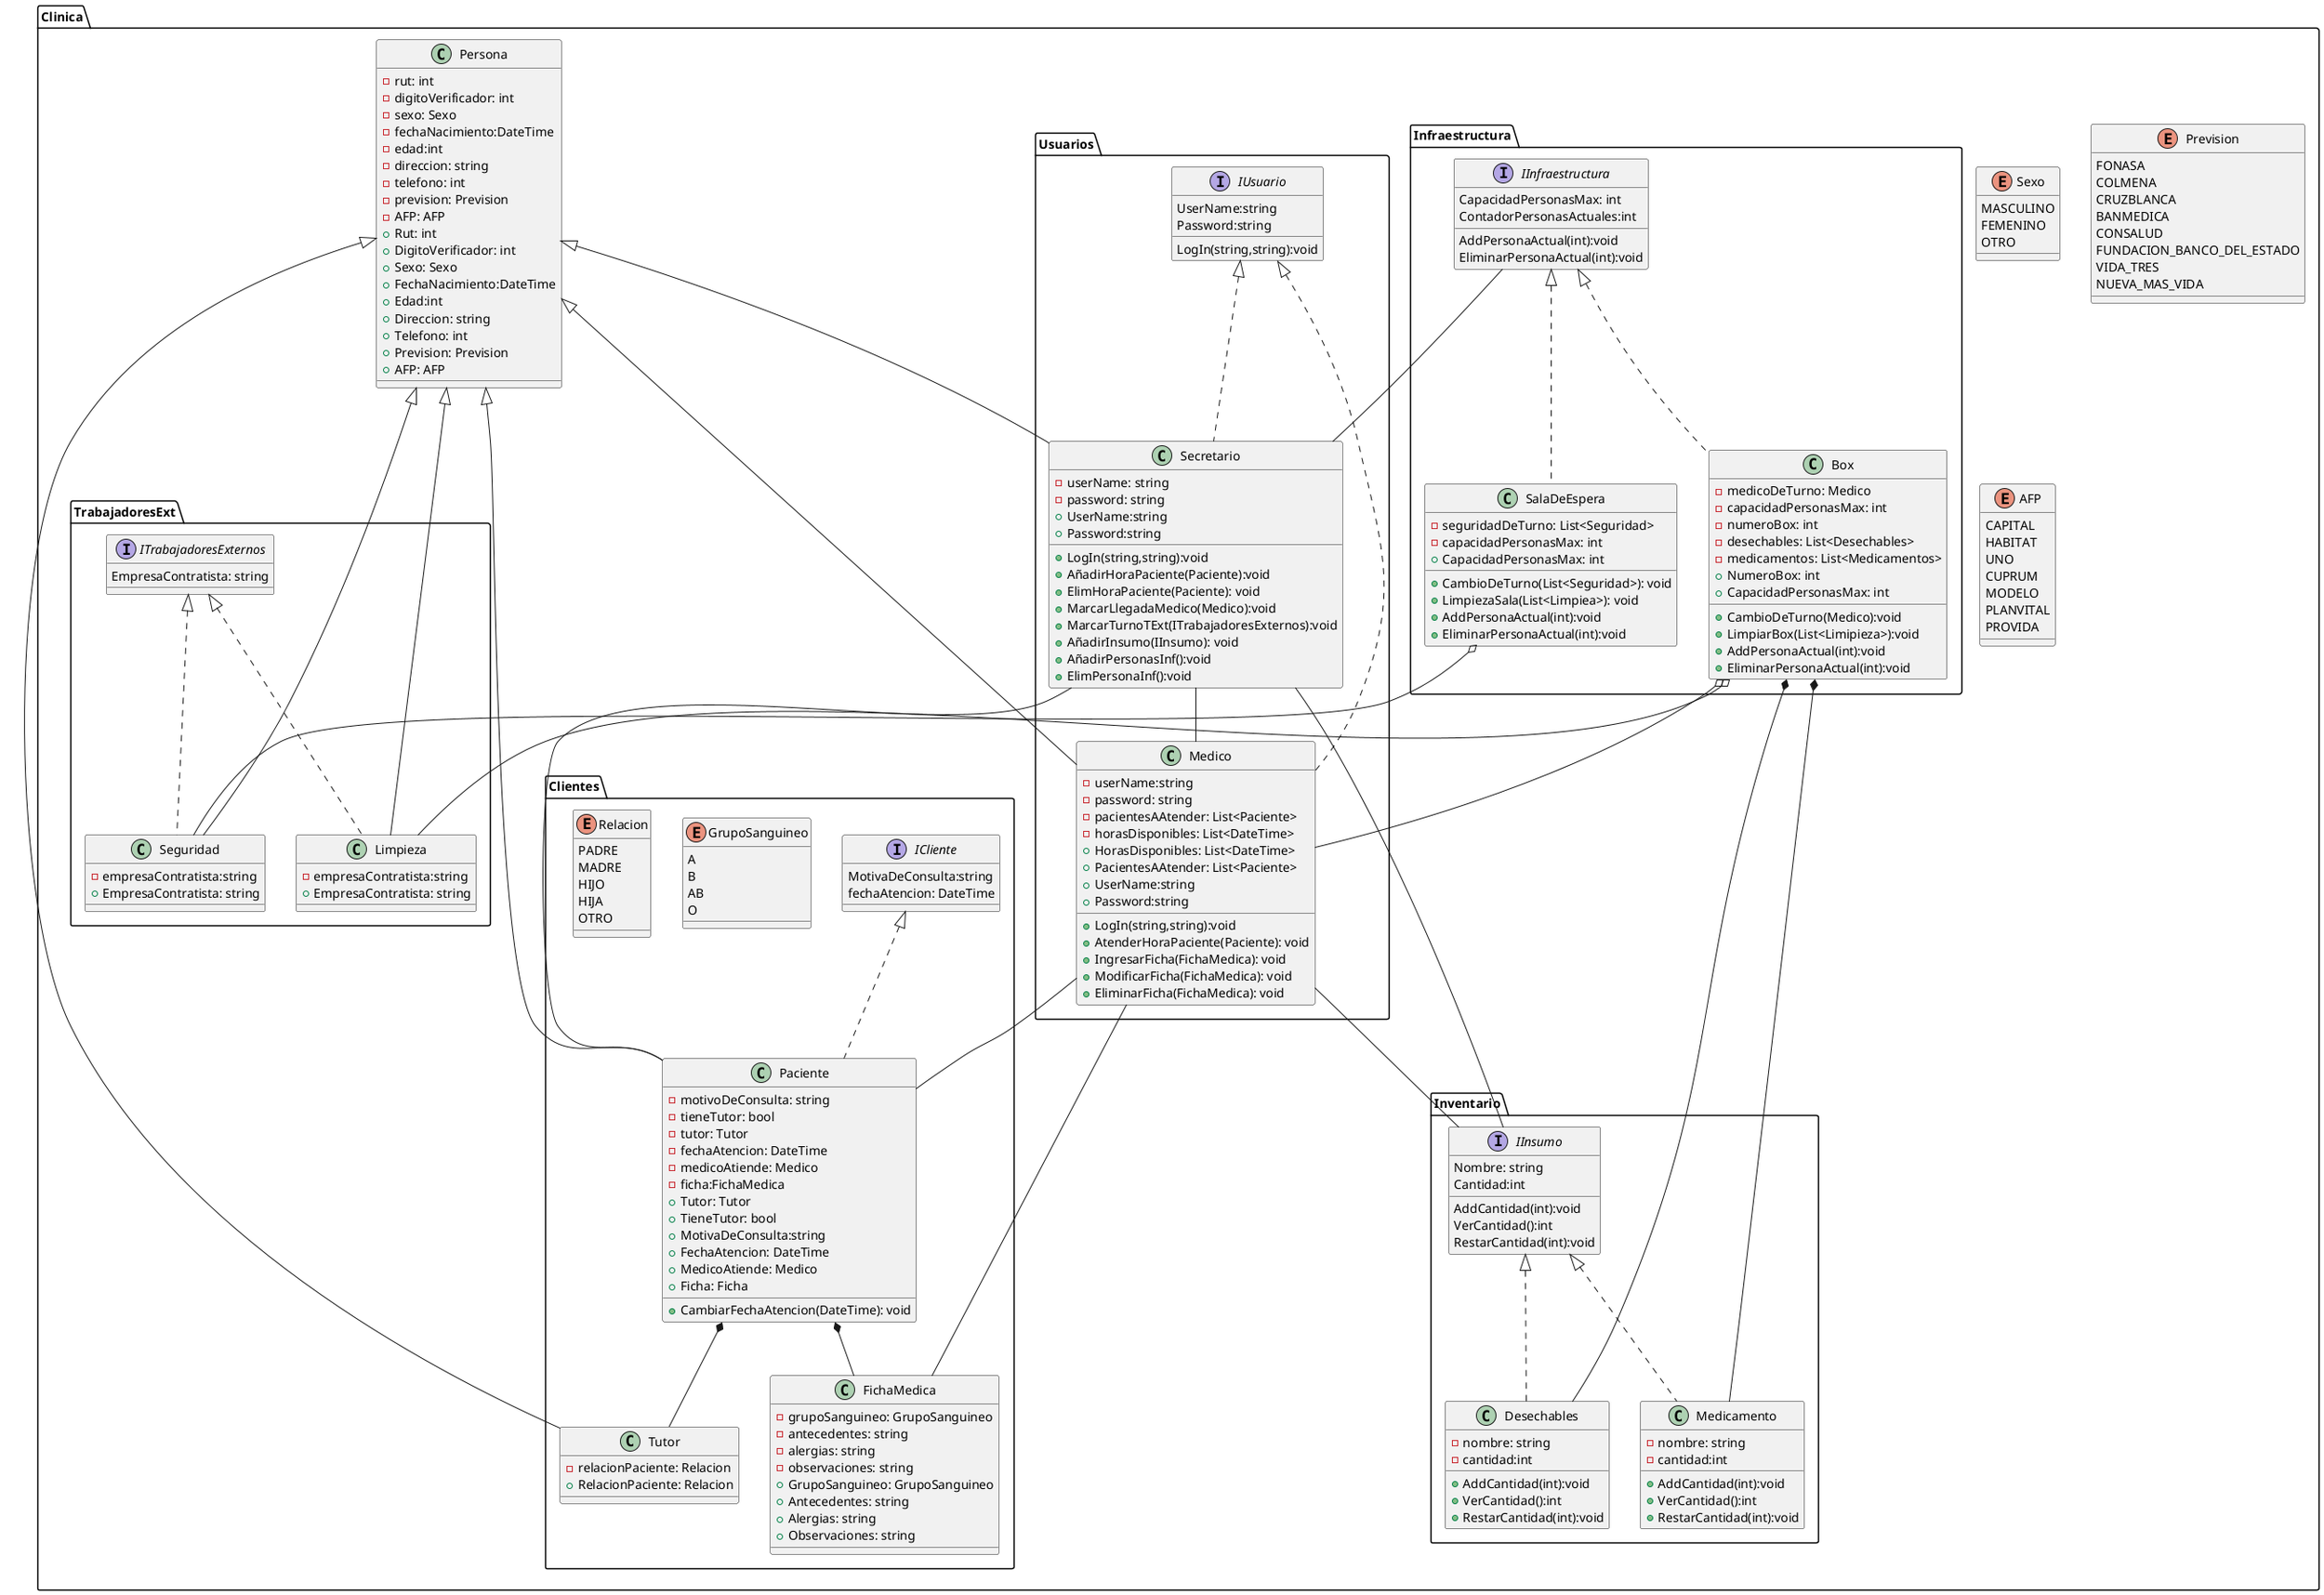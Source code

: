 @startuml Consultorio
package Clinica
{
   
    
    package Inventario
    {

        interface IInsumo {
            Nombre: string
            Cantidad:int
            AddCantidad(int):void
            VerCantidad():int
            RestarCantidad(int):void
        }
        class Medicamento {
            - nombre: string
            - cantidad:int
            + AddCantidad(int):void
            + VerCantidad():int
            + RestarCantidad(int):void
        }
        class Desechables {
            - nombre: string
            - cantidad:int
            + AddCantidad(int):void
            + VerCantidad():int
            + RestarCantidad(int):void
        }
    }
    

    enum Sexo{
        MASCULINO
        FEMENINO
        OTRO
    }
    enum Prevision{
        FONASA
        COLMENA
        CRUZBLANCA
        BANMEDICA
        CONSALUD
        FUNDACION_BANCO_DEL_ESTADO
        VIDA_TRES
        NUEVA_MAS_VIDA
    }

    enum AFP{
        CAPITAL
        HABITAT
        UNO
        CUPRUM
        MODELO
        PLANVITAL
        PROVIDA
    }
        class Persona
        {
        - rut: int
        - digitoVerificador: int
        - sexo: Sexo
        - fechaNacimiento:DateTime
        - edad:int
        - direccion: string
        - telefono: int
        - prevision: Prevision
        - AFP: AFP
        + Rut: int
        + DigitoVerificador: int
        + Sexo: Sexo
        + FechaNacimiento:DateTime
        + Edad:int
        + Direccion: string
        + Telefono: int
        + Prevision: Prevision
        + AFP: AFP
        }

        package TrabajadoresExt
        {
        interface ITrabajadoresExternos{
            EmpresaContratista: string
        }
         class Limpieza{
            - empresaContratista:string
            + EmpresaContratista: string
         }

        class Seguridad{
            - empresaContratista:string
            + EmpresaContratista: string
        }
        }
        package Clientes
        {
            interface ICliente{
            MotivaDeConsulta:string
            fechaAtencion: DateTime
        }
        enum GrupoSanguineo
        {
            A
            B
            AB
            O
        }
        class FichaMedica
        {
          - grupoSanguineo: GrupoSanguineo
          - antecedentes: string
          - alergias: string
          - observaciones: string
          + GrupoSanguineo: GrupoSanguineo
          + Antecedentes: string
          + Alergias: string
          + Observaciones: string
        }

        enum Relacion{
            PADRE
            MADRE
            HIJO
            HIJA
            OTRO
        }
         class Paciente{
            - motivoDeConsulta: string
            - tieneTutor: bool
            - tutor: Tutor
            - fechaAtencion: DateTime
            - medicoAtiende: Medico
            - ficha:FichaMedica
            + CambiarFechaAtencion(DateTime): void
            + Tutor: Tutor
            + TieneTutor: bool
            + MotivaDeConsulta:string
            + FechaAtencion: DateTime
            + MedicoAtiende: Medico
            + Ficha: Ficha
        }
        class Tutor{
            - relacionPaciente: Relacion
            + RelacionPaciente: Relacion
        }
        }
        

        
        package Usuarios
        {
            interface IUsuario
            {
                LogIn(string,string):void
                UserName:string
                Password:string
            }
            class Secretario{
                -userName: string
                -password: string
                + LogIn(string,string):void
                + UserName:string
                + Password:string
                + AñadirHoraPaciente(Paciente):void
                + ElimHoraPaciente(Paciente): void
                + MarcarLlegadaMedico(Medico):void
                + MarcarTurnoTExt(ITrabajadoresExternos):void
                + AñadirInsumo(IInsumo): void
                'Preguntar al profe sobre quien deberia tener metodo de añadir a infraestructura, si la inf o el que hace la cuenta de las personas es decir el secretario
                + AñadirPersonasInf():void
                + ElimPersonaInf():void
            }

            class Medico{
                - userName:string
                - password: string
                - pacientesAAtender: List<Paciente>
                - horasDisponibles: List<DateTime>
                + HorasDisponibles: List<DateTime>
                + PacientesAAtender: List<Paciente>
                + LogIn(string,string):void
                + UserName:string
                + Password:string
                + AtenderHoraPaciente(Paciente): void
                + IngresarFicha(FichaMedica): void
                + ModificarFicha(FichaMedica): void
                + EliminarFicha(FichaMedica): void
            }

          
        }
        package Infraestructura
         {
             interface IInfraestructura{
                 CapacidadPersonasMax: int
                 ContadorPersonasActuales:int
                 AddPersonaActual(int):void
                 EliminarPersonaActual(int):void
             }
             class Box{
                 - medicoDeTurno: Medico
                 - capacidadPersonasMax: int
                 - numeroBox: int
                 - desechables: List<Desechables>
                 - medicamentos: List<Medicamentos>
                 + NumeroBox: int
                 + CambioDeTurno(Medico):void
                 + LimpiarBox(List<Limipieza>):void
                 + CapacidadPersonasMax: int
                 + AddPersonaActual(int):void
                 + EliminarPersonaActual(int):void
             }
             class SalaDeEspera {
                 - seguridadDeTurno: List<Seguridad>
                 - capacidadPersonasMax: int
                 + CapacidadPersonasMax: int
                 + CambioDeTurno(List<Seguridad>): void
                 + LimpiezaSala(List<Limpiea>): void
                 + AddPersonaActual(int):void
                 + EliminarPersonaActual(int):void
             }
             

         }
        'Relaciones
        'Herencias
        
        Persona<|-- Tutor
        Persona<|-- Paciente
        Persona<|-- Secretario
        Persona<|-- Medico
        Persona<|-- Limpieza
        Persona<|-- Seguridad



        'Composicion
        '(Se tienen en campo y no existen sin estar dentro de la clase)
        Paciente *-- Tutor
        Box *-- Medicamento
        Box *-- Desechables
        Paciente *-- FichaMedica
        'Agregacion
        '(Se tienen en campo pero existen independiente)
        Box o-- Medico
        SalaDeEspera o-- Seguridad
        Box  o-- Limpieza
        
        'Asociacion
        '(Interactuan pero son independientes, ej: pueden estar en metodo de el objeto)
        Medico -- Paciente
        Medico -- FichaMedica
        Medico -- IInsumo
        Secretario -- IInsumo
        Secretario -- Paciente
        Secretario -- Medico
        Secretario -- IInfraestructura
        'Interfaces:

        
        'Interfaz T externos
        ITrabajadoresExternos <|.. Limpieza
        ITrabajadoresExternos <|.. Seguridad
        'Interfaz Usuarios
        IUsuario <|.. Secretario
        IUsuario <|.. Medico
        'Interfaz Clientes
        ICliente <|.. Paciente
        'Interfaz Insumos
        IInsumo <|.. Medicamento
        IInsumo <|.. Desechables
        'Interfaz Infraestructura
        IInfraestructura <|.. Box
        IInfraestructura <|.. SalaDeEspera
        
    
    
}
@enduml